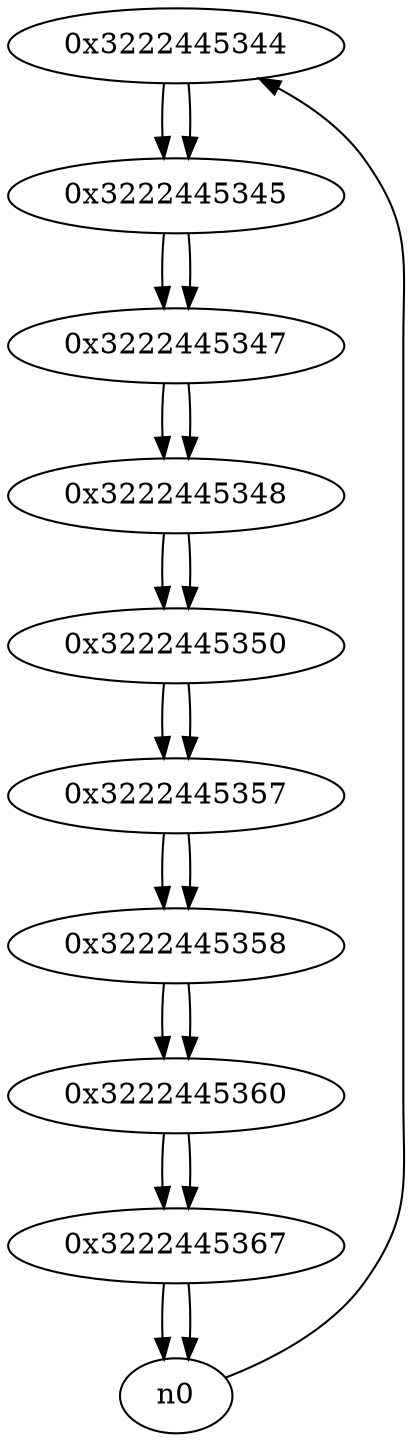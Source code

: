 digraph G{
/* nodes */
  n1 [label="0x3222445344"]
  n2 [label="0x3222445345"]
  n3 [label="0x3222445347"]
  n4 [label="0x3222445348"]
  n5 [label="0x3222445350"]
  n6 [label="0x3222445357"]
  n7 [label="0x3222445358"]
  n8 [label="0x3222445360"]
  n9 [label="0x3222445367"]
/* edges */
n1 -> n2;
n0 -> n1;
n2 -> n3;
n1 -> n2;
n3 -> n4;
n2 -> n3;
n4 -> n5;
n3 -> n4;
n5 -> n6;
n4 -> n5;
n6 -> n7;
n5 -> n6;
n7 -> n8;
n6 -> n7;
n8 -> n9;
n7 -> n8;
n9 -> n0;
n9 -> n0;
n8 -> n9;
}
